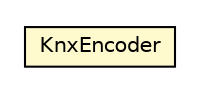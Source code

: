 #!/usr/local/bin/dot
#
# Class diagram 
# Generated by UMLGraph version R5_6-24-gf6e263 (http://www.umlgraph.org/)
#

digraph G {
	edge [fontname="Helvetica",fontsize=10,labelfontname="Helvetica",labelfontsize=10];
	node [fontname="Helvetica",fontsize=10,shape=plaintext];
	nodesep=0.25;
	ranksep=0.5;
	// org.universAAL.lddi.knx.utils.KnxEncoder
	c5082163 [label=<<table title="org.universAAL.lddi.knx.utils.KnxEncoder" border="0" cellborder="1" cellspacing="0" cellpadding="2" port="p" bgcolor="lemonChiffon" href="./KnxEncoder.html">
		<tr><td><table border="0" cellspacing="0" cellpadding="1">
<tr><td align="center" balign="center"> KnxEncoder </td></tr>
		</table></td></tr>
		</table>>, URL="./KnxEncoder.html", fontname="Helvetica", fontcolor="black", fontsize=10.0];
}

